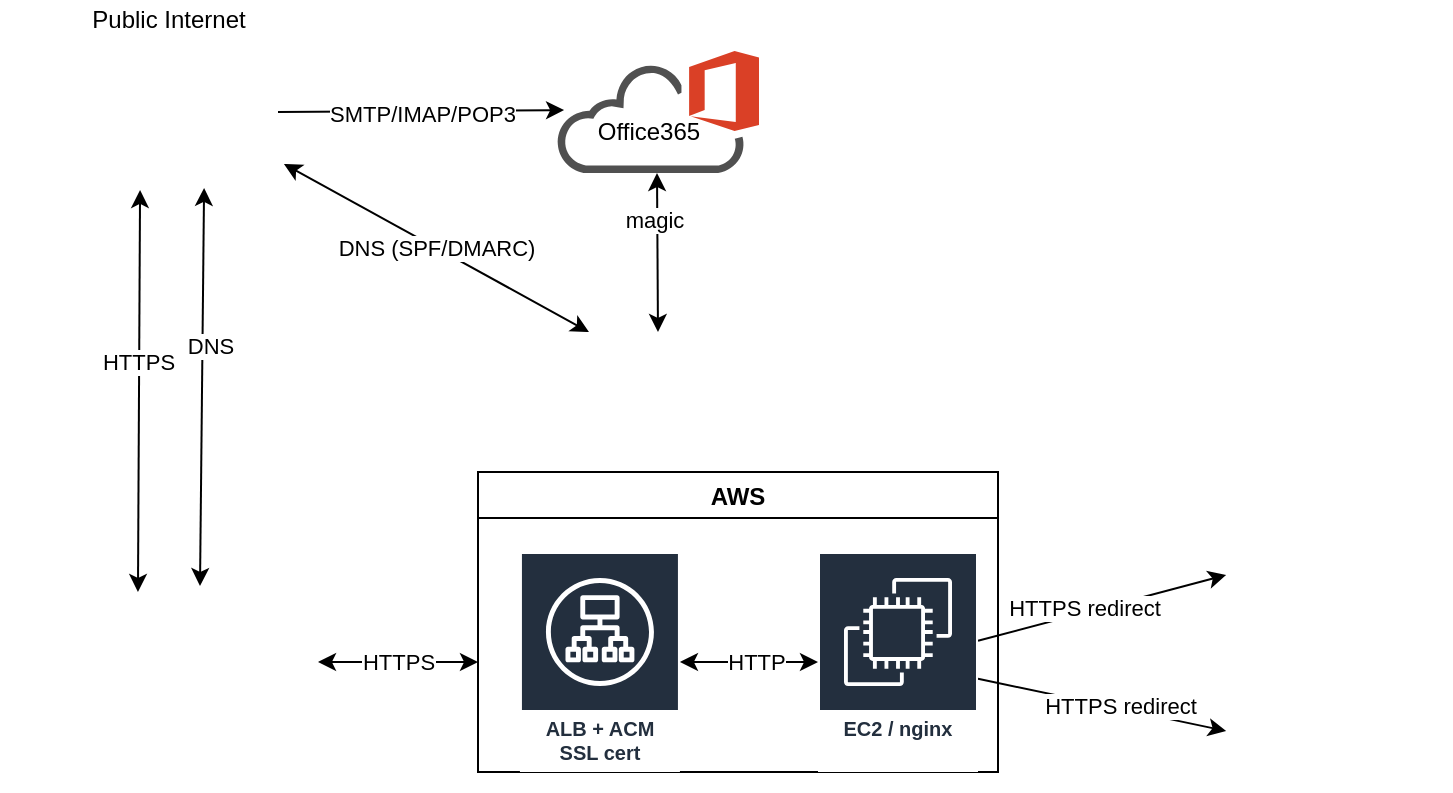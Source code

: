 <mxfile version="16.5.1" type="device"><diagram id="1JJ-UvxjRfw-XplDersZ" name="Page-1"><mxGraphModel dx="1875" dy="1165" grid="1" gridSize="10" guides="1" tooltips="1" connect="1" arrows="1" fold="1" page="1" pageScale="1" pageWidth="1169" pageHeight="827" math="0" shadow="0"><root><mxCell id="0"/><mxCell id="1" parent="0"/><mxCell id="Kb9lN-smoerbY5Z6C9gn-18" value="" style="endArrow=classic;startArrow=none;html=1;rounded=0;startFill=0;exitX=1;exitY=0.5;exitDx=0;exitDy=0;entryX=0.035;entryY=0.484;entryDx=0;entryDy=0;entryPerimeter=0;" edge="1" parent="1" source="Kb9lN-smoerbY5Z6C9gn-44" target="Kb9lN-smoerbY5Z6C9gn-17"><mxGeometry width="50" height="50" relative="1" as="geometry"><mxPoint x="163" y="91" as="sourcePoint"/><mxPoint x="210" y="50" as="targetPoint"/></mxGeometry></mxCell><mxCell id="Kb9lN-smoerbY5Z6C9gn-19" value="SMTP/IMAP/POP3" style="edgeLabel;html=1;align=center;verticalAlign=middle;resizable=0;points=[];" vertex="1" connectable="0" parent="Kb9lN-smoerbY5Z6C9gn-18"><mxGeometry x="0.01" y="-1" relative="1" as="geometry"><mxPoint as="offset"/></mxGeometry></mxCell><mxCell id="Kb9lN-smoerbY5Z6C9gn-9" value="" style="endArrow=classic;startArrow=classic;html=1;rounded=0;exitX=0.664;exitY=1.029;exitDx=0;exitDy=0;exitPerimeter=0;" edge="1" parent="1" source="Kb9lN-smoerbY5Z6C9gn-44"><mxGeometry width="50" height="50" relative="1" as="geometry"><mxPoint x="128.96" y="123.04" as="sourcePoint"/><mxPoint x="131" y="327" as="targetPoint"/></mxGeometry></mxCell><mxCell id="Kb9lN-smoerbY5Z6C9gn-10" value="DNS" style="edgeLabel;html=1;align=center;verticalAlign=middle;resizable=0;points=[];" vertex="1" connectable="0" parent="Kb9lN-smoerbY5Z6C9gn-9"><mxGeometry x="-0.213" y="4" relative="1" as="geometry"><mxPoint as="offset"/></mxGeometry></mxCell><mxCell id="Kb9lN-smoerbY5Z6C9gn-14" value="HTTPS" style="endArrow=classic;startArrow=classic;html=1;rounded=0;" edge="1" parent="1"><mxGeometry width="50" height="50" relative="1" as="geometry"><mxPoint x="190" y="365" as="sourcePoint"/><mxPoint x="270" y="365" as="targetPoint"/></mxGeometry></mxCell><mxCell id="Kb9lN-smoerbY5Z6C9gn-17" value="" style="sketch=0;pointerEvents=1;shadow=0;dashed=0;html=1;strokeColor=none;fillColor=#505050;labelPosition=center;verticalLabelPosition=bottom;outlineConnect=0;verticalAlign=top;align=center;shape=mxgraph.office.clouds.office_365;" vertex="1" parent="1"><mxGeometry x="309.5" y="59.5" width="101" height="61" as="geometry"/></mxCell><mxCell id="Kb9lN-smoerbY5Z6C9gn-23" value="" style="endArrow=classic;html=1;rounded=0;entryX=0;entryY=0.5;entryDx=0;entryDy=0;" edge="1" parent="1" source="Kb9lN-smoerbY5Z6C9gn-13" target="Kb9lN-smoerbY5Z6C9gn-25"><mxGeometry width="50" height="50" relative="1" as="geometry"><mxPoint x="585" y="250" as="sourcePoint"/><mxPoint x="680" y="200" as="targetPoint"/></mxGeometry></mxCell><mxCell id="Kb9lN-smoerbY5Z6C9gn-27" value="HTTPS redirect" style="edgeLabel;html=1;align=center;verticalAlign=middle;resizable=0;points=[];" vertex="1" connectable="0" parent="Kb9lN-smoerbY5Z6C9gn-23"><mxGeometry x="-0.138" y="3" relative="1" as="geometry"><mxPoint as="offset"/></mxGeometry></mxCell><mxCell id="Kb9lN-smoerbY5Z6C9gn-24" value="" style="endArrow=classic;html=1;rounded=0;entryX=0;entryY=0.5;entryDx=0;entryDy=0;" edge="1" parent="1" source="Kb9lN-smoerbY5Z6C9gn-13" target="Kb9lN-smoerbY5Z6C9gn-29"><mxGeometry width="50" height="50" relative="1" as="geometry"><mxPoint x="560" y="430" as="sourcePoint"/><mxPoint x="690" y="280" as="targetPoint"/></mxGeometry></mxCell><mxCell id="Kb9lN-smoerbY5Z6C9gn-31" value="HTTPS redirect" style="edgeLabel;html=1;align=center;verticalAlign=middle;resizable=0;points=[];" vertex="1" connectable="0" parent="Kb9lN-smoerbY5Z6C9gn-24"><mxGeometry x="0.135" y="1" relative="1" as="geometry"><mxPoint as="offset"/></mxGeometry></mxCell><mxCell id="Kb9lN-smoerbY5Z6C9gn-25" value="" style="shape=image;verticalLabelPosition=bottom;labelBackgroundColor=default;verticalAlign=top;aspect=fixed;imageAspect=0;image=https://logos-world.net/wp-content/uploads/2020/04/Linkedin-Logo-2011-2019.png;" vertex="1" parent="1"><mxGeometry x="644.09" y="290" width="111.81" height="63" as="geometry"/></mxCell><mxCell id="Kb9lN-smoerbY5Z6C9gn-29" value="" style="shape=image;verticalLabelPosition=bottom;labelBackgroundColor=default;verticalAlign=top;aspect=fixed;imageAspect=0;image=https://logos-world.net/wp-content/uploads/2020/11/GitHub-Emblem.png;" vertex="1" parent="1"><mxGeometry x="644.09" y="370" width="104.71" height="59" as="geometry"/></mxCell><mxCell id="Kb9lN-smoerbY5Z6C9gn-35" value="DNS (SPF/DMARC)" style="endArrow=classic;startArrow=classic;html=1;rounded=0;exitX=1.027;exitY=0.862;exitDx=0;exitDy=0;exitPerimeter=0;entryX=0.25;entryY=0;entryDx=0;entryDy=0;" edge="1" parent="1" source="Kb9lN-smoerbY5Z6C9gn-44" target="Kb9lN-smoerbY5Z6C9gn-42"><mxGeometry width="50" height="50" relative="1" as="geometry"><mxPoint x="155.96" y="115.04" as="sourcePoint"/><mxPoint x="330" y="190" as="targetPoint"/></mxGeometry></mxCell><mxCell id="Kb9lN-smoerbY5Z6C9gn-38" value="Office365" style="text;html=1;align=center;verticalAlign=middle;resizable=0;points=[];autosize=1;strokeColor=none;fillColor=none;" vertex="1" parent="1"><mxGeometry x="320" y="90" width="70" height="20" as="geometry"/></mxCell><mxCell id="Kb9lN-smoerbY5Z6C9gn-40" value="" style="endArrow=classic;startArrow=classic;html=1;rounded=0;exitX=0.5;exitY=0;exitDx=0;exitDy=0;" edge="1" parent="1" source="Kb9lN-smoerbY5Z6C9gn-42"><mxGeometry width="50" height="50" relative="1" as="geometry"><mxPoint x="359.52" y="190" as="sourcePoint"/><mxPoint x="359.5" y="120.5" as="targetPoint"/></mxGeometry></mxCell><mxCell id="Kb9lN-smoerbY5Z6C9gn-41" value="magic" style="edgeLabel;html=1;align=center;verticalAlign=middle;resizable=0;points=[];" vertex="1" connectable="0" parent="Kb9lN-smoerbY5Z6C9gn-40"><mxGeometry x="0.41" y="2" relative="1" as="geometry"><mxPoint as="offset"/></mxGeometry></mxCell><mxCell id="Kb9lN-smoerbY5Z6C9gn-42" value="" style="shape=image;verticalLabelPosition=bottom;labelBackgroundColor=default;verticalAlign=top;aspect=fixed;imageAspect=0;image=https://www.accessitgroup.com/wp-content/uploads/2018/07/logo-agari.png;" vertex="1" parent="1"><mxGeometry x="290.97" y="200" width="138.05" height="30" as="geometry"/></mxCell><mxCell id="Kb9lN-smoerbY5Z6C9gn-44" value="" style="shape=image;verticalLabelPosition=bottom;labelBackgroundColor=default;verticalAlign=top;aspect=fixed;imageAspect=0;image=https://static.thenounproject.com/png/450899-200.png;clipPath=inset(19% 2.5% 19% 2.5%);" vertex="1" parent="1"><mxGeometry x="60" y="54.11" width="110" height="71.789" as="geometry"/></mxCell><mxCell id="Kb9lN-smoerbY5Z6C9gn-48" value="Public Internet" style="text;html=1;align=center;verticalAlign=middle;resizable=0;points=[];autosize=1;strokeColor=none;fillColor=none;" vertex="1" parent="1"><mxGeometry x="70" y="34.11" width="90" height="20" as="geometry"/></mxCell><mxCell id="Kb9lN-smoerbY5Z6C9gn-49" value="" style="endArrow=classic;startArrow=classic;html=1;rounded=0;exitX=0.357;exitY=0;exitDx=0;exitDy=0;exitPerimeter=0;entryX=0.373;entryY=1.043;entryDx=0;entryDy=0;entryPerimeter=0;" edge="1" parent="1" target="Kb9lN-smoerbY5Z6C9gn-44"><mxGeometry width="50" height="50" relative="1" as="geometry"><mxPoint x="99.98" y="330" as="sourcePoint"/><mxPoint x="120" y="120.5" as="targetPoint"/></mxGeometry></mxCell><mxCell id="Kb9lN-smoerbY5Z6C9gn-50" value="HTTPS" style="edgeLabel;html=1;align=center;verticalAlign=middle;resizable=0;points=[];" vertex="1" connectable="0" parent="Kb9lN-smoerbY5Z6C9gn-49"><mxGeometry x="0.144" y="1" relative="1" as="geometry"><mxPoint as="offset"/></mxGeometry></mxCell><mxCell id="Kb9lN-smoerbY5Z6C9gn-51" value="" style="shape=image;verticalLabelPosition=bottom;labelBackgroundColor=default;verticalAlign=top;aspect=fixed;imageAspect=0;image=https://blog.cloudflare.com/content/images/2016/09/cf-blog-logo-crop.png;" vertex="1" parent="1"><mxGeometry x="31.14" y="330" width="167.71" height="50" as="geometry"/></mxCell><mxCell id="Kb9lN-smoerbY5Z6C9gn-55" value="AWS" style="swimlane;" vertex="1" parent="1"><mxGeometry x="270" y="270" width="260" height="150" as="geometry"/></mxCell><mxCell id="Kb9lN-smoerbY5Z6C9gn-12" value="ALB + ACM SSL cert" style="sketch=0;outlineConnect=0;fontColor=#232F3E;gradientColor=none;strokeColor=#ffffff;fillColor=#232F3E;dashed=0;verticalLabelPosition=middle;verticalAlign=bottom;align=center;html=1;whiteSpace=wrap;fontSize=10;fontStyle=1;spacing=3;shape=mxgraph.aws4.productIcon;prIcon=mxgraph.aws4.application_load_balancer;" vertex="1" parent="Kb9lN-smoerbY5Z6C9gn-55"><mxGeometry x="20.97" y="40" width="80" height="110" as="geometry"/></mxCell><mxCell id="Kb9lN-smoerbY5Z6C9gn-13" value="EC2 / nginx&lt;br&gt;&amp;nbsp; &amp;nbsp; &amp;nbsp;" style="sketch=0;outlineConnect=0;fontColor=#232F3E;gradientColor=none;strokeColor=#ffffff;fillColor=#232F3E;dashed=0;verticalLabelPosition=middle;verticalAlign=bottom;align=center;html=1;whiteSpace=wrap;fontSize=10;fontStyle=1;spacing=3;shape=mxgraph.aws4.productIcon;prIcon=mxgraph.aws4.ec2;" vertex="1" parent="Kb9lN-smoerbY5Z6C9gn-55"><mxGeometry x="170.0" y="40" width="80" height="110" as="geometry"/></mxCell><mxCell id="Kb9lN-smoerbY5Z6C9gn-15" value="" style="endArrow=classic;startArrow=classic;html=1;rounded=0;" edge="1" parent="Kb9lN-smoerbY5Z6C9gn-55" source="Kb9lN-smoerbY5Z6C9gn-12" target="Kb9lN-smoerbY5Z6C9gn-13"><mxGeometry width="50" height="50" relative="1" as="geometry"><mxPoint x="290" y="170" as="sourcePoint"/><mxPoint x="340" y="120" as="targetPoint"/></mxGeometry></mxCell><mxCell id="Kb9lN-smoerbY5Z6C9gn-16" value="HTTP" style="edgeLabel;html=1;align=center;verticalAlign=middle;resizable=0;points=[];" vertex="1" connectable="0" parent="Kb9lN-smoerbY5Z6C9gn-15"><mxGeometry x="0.105" relative="1" as="geometry"><mxPoint as="offset"/></mxGeometry></mxCell></root></mxGraphModel></diagram></mxfile>